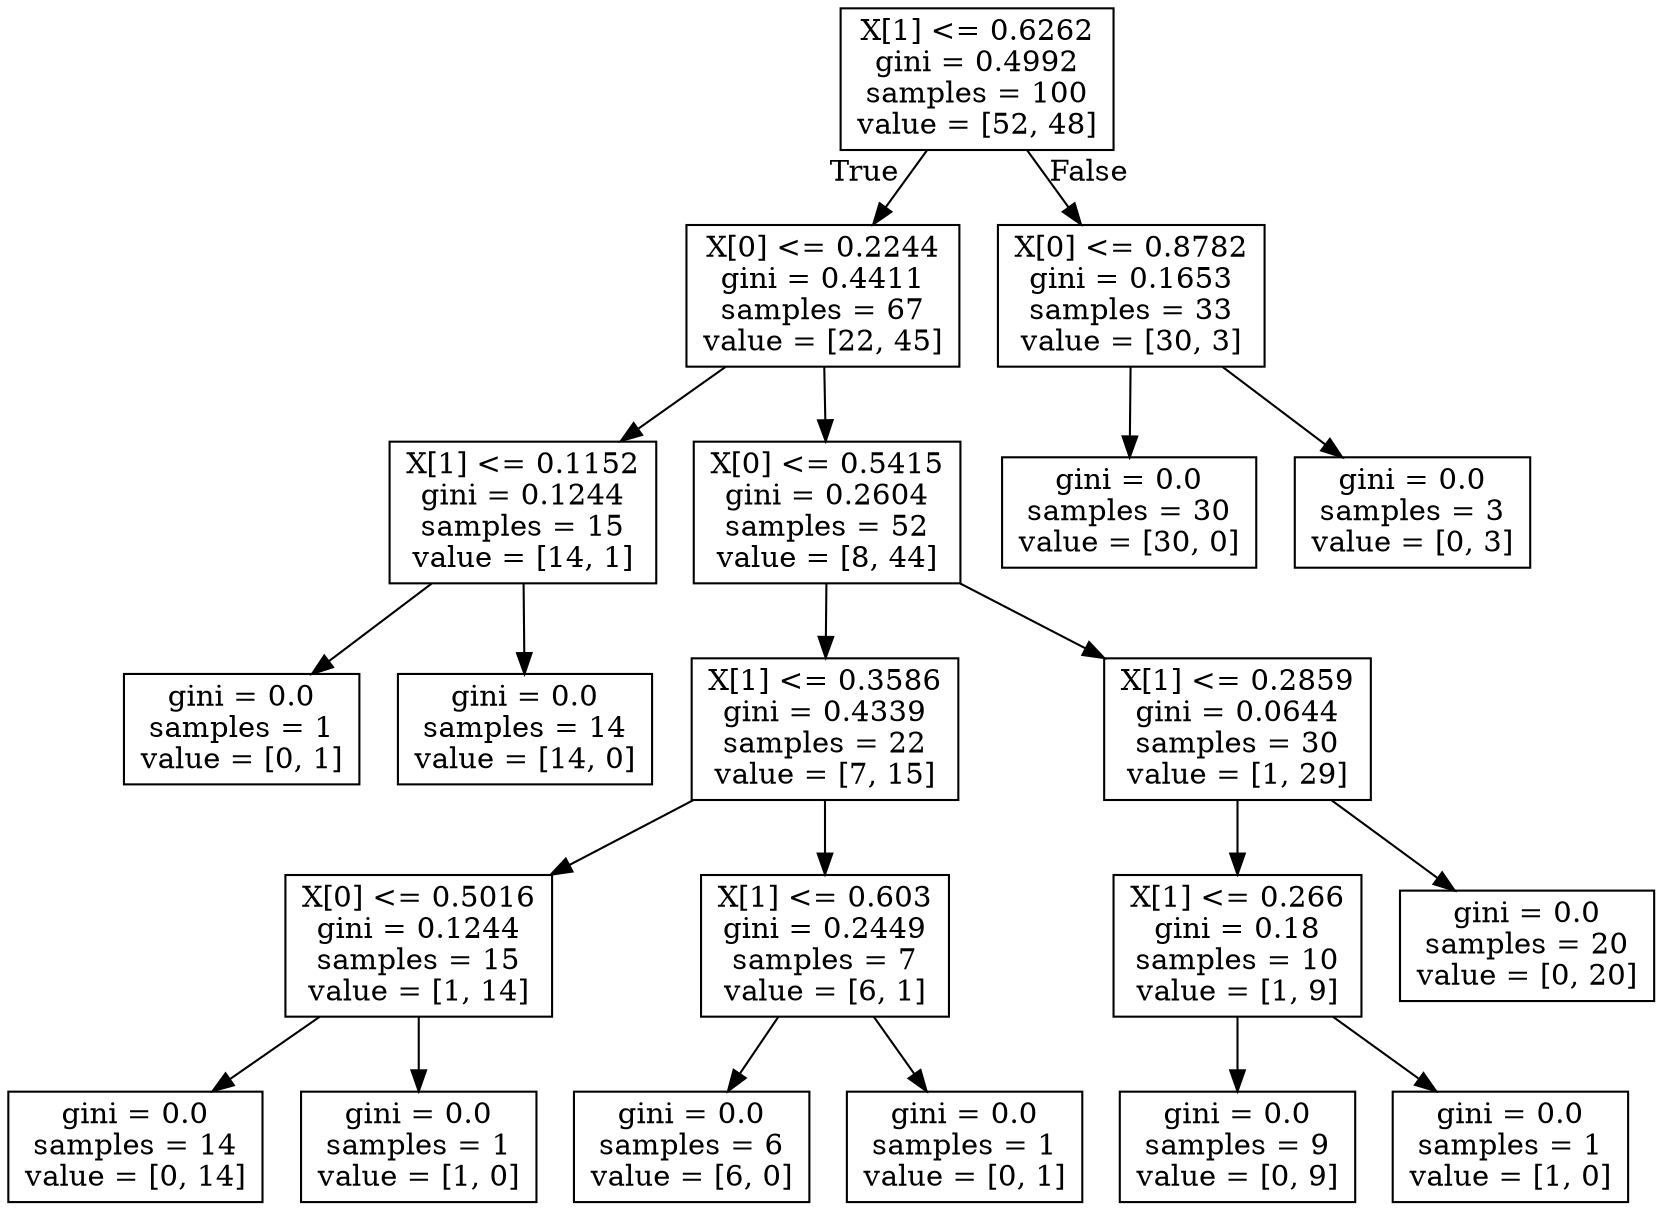 digraph Tree {
node [shape=box] ;
0 [label="X[1] <= 0.6262\ngini = 0.4992\nsamples = 100\nvalue = [52, 48]"] ;
1 [label="X[0] <= 0.2244\ngini = 0.4411\nsamples = 67\nvalue = [22, 45]"] ;
0 -> 1 [labeldistance=2.5, labelangle=45, headlabel="True"] ;
2 [label="X[1] <= 0.1152\ngini = 0.1244\nsamples = 15\nvalue = [14, 1]"] ;
1 -> 2 ;
3 [label="gini = 0.0\nsamples = 1\nvalue = [0, 1]"] ;
2 -> 3 ;
4 [label="gini = 0.0\nsamples = 14\nvalue = [14, 0]"] ;
2 -> 4 ;
5 [label="X[0] <= 0.5415\ngini = 0.2604\nsamples = 52\nvalue = [8, 44]"] ;
1 -> 5 ;
6 [label="X[1] <= 0.3586\ngini = 0.4339\nsamples = 22\nvalue = [7, 15]"] ;
5 -> 6 ;
7 [label="X[0] <= 0.5016\ngini = 0.1244\nsamples = 15\nvalue = [1, 14]"] ;
6 -> 7 ;
8 [label="gini = 0.0\nsamples = 14\nvalue = [0, 14]"] ;
7 -> 8 ;
9 [label="gini = 0.0\nsamples = 1\nvalue = [1, 0]"] ;
7 -> 9 ;
10 [label="X[1] <= 0.603\ngini = 0.2449\nsamples = 7\nvalue = [6, 1]"] ;
6 -> 10 ;
11 [label="gini = 0.0\nsamples = 6\nvalue = [6, 0]"] ;
10 -> 11 ;
12 [label="gini = 0.0\nsamples = 1\nvalue = [0, 1]"] ;
10 -> 12 ;
13 [label="X[1] <= 0.2859\ngini = 0.0644\nsamples = 30\nvalue = [1, 29]"] ;
5 -> 13 ;
14 [label="X[1] <= 0.266\ngini = 0.18\nsamples = 10\nvalue = [1, 9]"] ;
13 -> 14 ;
15 [label="gini = 0.0\nsamples = 9\nvalue = [0, 9]"] ;
14 -> 15 ;
16 [label="gini = 0.0\nsamples = 1\nvalue = [1, 0]"] ;
14 -> 16 ;
17 [label="gini = 0.0\nsamples = 20\nvalue = [0, 20]"] ;
13 -> 17 ;
18 [label="X[0] <= 0.8782\ngini = 0.1653\nsamples = 33\nvalue = [30, 3]"] ;
0 -> 18 [labeldistance=2.5, labelangle=-45, headlabel="False"] ;
19 [label="gini = 0.0\nsamples = 30\nvalue = [30, 0]"] ;
18 -> 19 ;
20 [label="gini = 0.0\nsamples = 3\nvalue = [0, 3]"] ;
18 -> 20 ;
}
